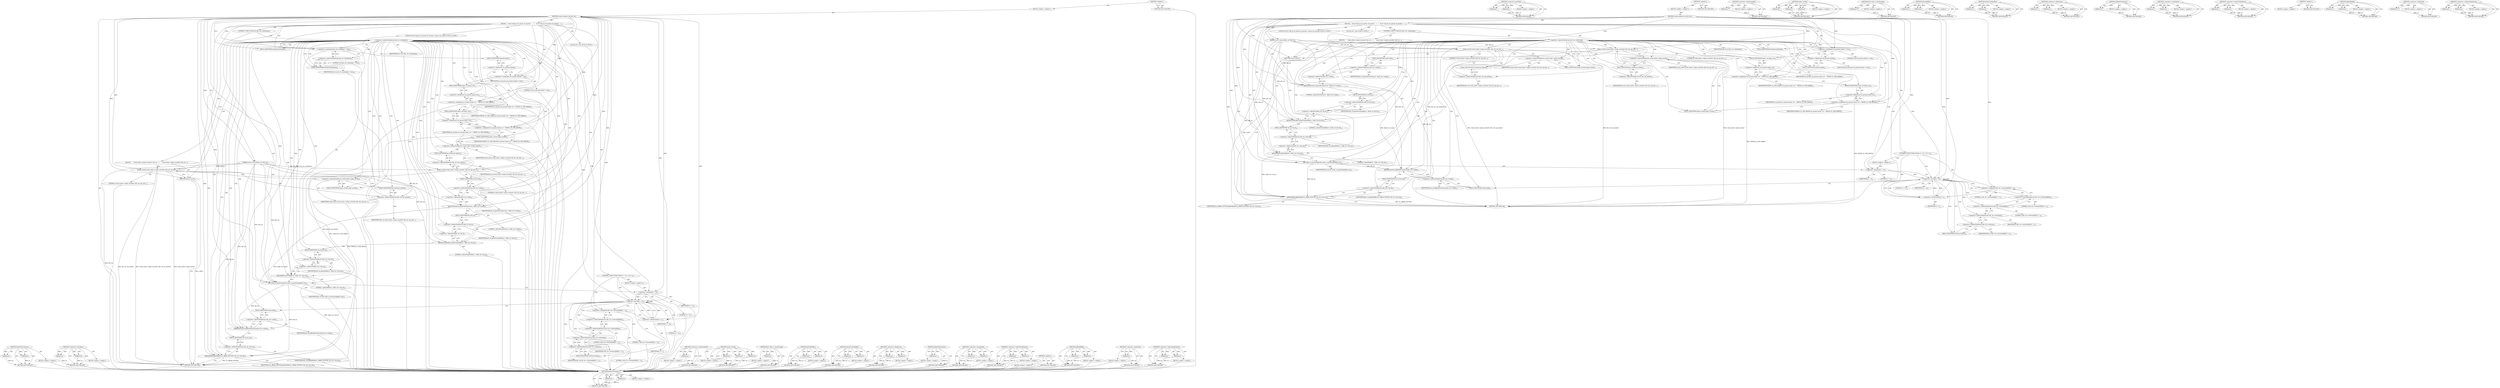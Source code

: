digraph "&lt;operator&gt;.indirectIndexAccess" {
vulnerable_144 [label=<(METHOD,glGenVertexArrays)>];
vulnerable_145 [label=<(PARAM,p1)>];
vulnerable_146 [label=<(PARAM,p2)>];
vulnerable_147 [label=<(BLOCK,&lt;empty&gt;,&lt;empty&gt;)>];
vulnerable_148 [label=<(METHOD_RETURN,ANY)>];
vulnerable_167 [label=<(METHOD,&lt;operator&gt;.lessThan)>];
vulnerable_168 [label=<(PARAM,p1)>];
vulnerable_169 [label=<(PARAM,p2)>];
vulnerable_170 [label=<(BLOCK,&lt;empty&gt;,&lt;empty&gt;)>];
vulnerable_171 [label=<(METHOD_RETURN,ANY)>];
vulnerable_6 [label=<(METHOD,&lt;global&gt;)<SUB>1</SUB>>];
vulnerable_7 [label=<(BLOCK,&lt;empty&gt;,&lt;empty&gt;)<SUB>1</SUB>>];
vulnerable_8 [label=<(METHOD,vrend_renderer_init_blit_ctx)<SUB>1</SUB>>];
vulnerable_9 [label=<(PARAM,struct vrend_blitter_ctx *blit_ctx)<SUB>1</SUB>>];
vulnerable_10 [label=<(BLOCK,{
   struct virgl_gl_ctx_param ctx_params;
   i...,{
   struct virgl_gl_ctx_param ctx_params;
   i...)<SUB>2</SUB>>];
vulnerable_11 [label="<(LOCAL,struct virgl_gl_ctx_param ctx_params: virgl_gl_ctx_param)<SUB>3</SUB>>"];
vulnerable_12 [label="<(LOCAL,int i: int)<SUB>4</SUB>>"];
vulnerable_13 [label=<(CONTROL_STRUCTURE,IF,if (blit_ctx-&gt;initialised))<SUB>5</SUB>>];
vulnerable_14 [label=<(&lt;operator&gt;.indirectFieldAccess,blit_ctx-&gt;initialised)<SUB>5</SUB>>];
vulnerable_15 [label=<(IDENTIFIER,blit_ctx,if (blit_ctx-&gt;initialised))<SUB>5</SUB>>];
vulnerable_16 [label=<(FIELD_IDENTIFIER,initialised,initialised)<SUB>5</SUB>>];
vulnerable_17 [label=<(BLOCK,{
      vrend_clicbs-&gt;make_current(0, blit_ctx-...,{
      vrend_clicbs-&gt;make_current(0, blit_ctx-...)<SUB>5</SUB>>];
vulnerable_18 [label=<(make_current,vrend_clicbs-&gt;make_current(0, blit_ctx-&gt;gl_cont...)<SUB>6</SUB>>];
vulnerable_19 [label=<(&lt;operator&gt;.indirectFieldAccess,vrend_clicbs-&gt;make_current)<SUB>6</SUB>>];
vulnerable_20 [label=<(IDENTIFIER,vrend_clicbs,vrend_clicbs-&gt;make_current(0, blit_ctx-&gt;gl_cont...)<SUB>6</SUB>>];
vulnerable_21 [label=<(FIELD_IDENTIFIER,make_current,make_current)<SUB>6</SUB>>];
vulnerable_22 [label=<(LITERAL,0,vrend_clicbs-&gt;make_current(0, blit_ctx-&gt;gl_cont...)<SUB>6</SUB>>];
vulnerable_23 [label=<(&lt;operator&gt;.indirectFieldAccess,blit_ctx-&gt;gl_context)<SUB>6</SUB>>];
vulnerable_24 [label=<(IDENTIFIER,blit_ctx,vrend_clicbs-&gt;make_current(0, blit_ctx-&gt;gl_cont...)<SUB>6</SUB>>];
vulnerable_25 [label=<(FIELD_IDENTIFIER,gl_context,gl_context)<SUB>6</SUB>>];
vulnerable_26 [label=<(RETURN,return;,return;)<SUB>7</SUB>>];
vulnerable_27 [label=<(&lt;operator&gt;.assignment,ctx_params.shared = true)<SUB>10</SUB>>];
vulnerable_28 [label=<(&lt;operator&gt;.fieldAccess,ctx_params.shared)<SUB>10</SUB>>];
vulnerable_29 [label=<(IDENTIFIER,ctx_params,ctx_params.shared = true)<SUB>10</SUB>>];
vulnerable_30 [label=<(FIELD_IDENTIFIER,shared,shared)<SUB>10</SUB>>];
vulnerable_31 [label=<(LITERAL,true,ctx_params.shared = true)<SUB>10</SUB>>];
vulnerable_32 [label=<(&lt;operator&gt;.assignment,ctx_params.major_ver = VREND_GL_VER_MAJOR)<SUB>11</SUB>>];
vulnerable_33 [label=<(&lt;operator&gt;.fieldAccess,ctx_params.major_ver)<SUB>11</SUB>>];
vulnerable_34 [label=<(IDENTIFIER,ctx_params,ctx_params.major_ver = VREND_GL_VER_MAJOR)<SUB>11</SUB>>];
vulnerable_35 [label=<(FIELD_IDENTIFIER,major_ver,major_ver)<SUB>11</SUB>>];
vulnerable_36 [label=<(IDENTIFIER,VREND_GL_VER_MAJOR,ctx_params.major_ver = VREND_GL_VER_MAJOR)<SUB>11</SUB>>];
vulnerable_37 [label=<(&lt;operator&gt;.assignment,ctx_params.minor_ver = VREND_GL_VER_MINOR)<SUB>12</SUB>>];
vulnerable_38 [label=<(&lt;operator&gt;.fieldAccess,ctx_params.minor_ver)<SUB>12</SUB>>];
vulnerable_39 [label=<(IDENTIFIER,ctx_params,ctx_params.minor_ver = VREND_GL_VER_MINOR)<SUB>12</SUB>>];
vulnerable_40 [label=<(FIELD_IDENTIFIER,minor_ver,minor_ver)<SUB>12</SUB>>];
vulnerable_41 [label=<(IDENTIFIER,VREND_GL_VER_MINOR,ctx_params.minor_ver = VREND_GL_VER_MINOR)<SUB>12</SUB>>];
vulnerable_42 [label=<(make_current,vrend_clicbs-&gt;make_current(0, blit_ctx-&gt;gl_cont...)<SUB>14</SUB>>];
vulnerable_43 [label=<(&lt;operator&gt;.indirectFieldAccess,vrend_clicbs-&gt;make_current)<SUB>14</SUB>>];
vulnerable_44 [label=<(IDENTIFIER,vrend_clicbs,vrend_clicbs-&gt;make_current(0, blit_ctx-&gt;gl_cont...)<SUB>14</SUB>>];
vulnerable_45 [label=<(FIELD_IDENTIFIER,make_current,make_current)<SUB>14</SUB>>];
vulnerable_46 [label=<(LITERAL,0,vrend_clicbs-&gt;make_current(0, blit_ctx-&gt;gl_cont...)<SUB>14</SUB>>];
vulnerable_47 [label=<(&lt;operator&gt;.indirectFieldAccess,blit_ctx-&gt;gl_context)<SUB>14</SUB>>];
vulnerable_48 [label=<(IDENTIFIER,blit_ctx,vrend_clicbs-&gt;make_current(0, blit_ctx-&gt;gl_cont...)<SUB>14</SUB>>];
vulnerable_49 [label=<(FIELD_IDENTIFIER,gl_context,gl_context)<SUB>14</SUB>>];
vulnerable_50 [label=<(glGenVertexArrays,glGenVertexArrays(1, &amp;blit_ctx-&gt;vaoid))<SUB>15</SUB>>];
vulnerable_51 [label=<(LITERAL,1,glGenVertexArrays(1, &amp;blit_ctx-&gt;vaoid))<SUB>15</SUB>>];
vulnerable_52 [label=<(&lt;operator&gt;.addressOf,&amp;blit_ctx-&gt;vaoid)<SUB>15</SUB>>];
vulnerable_53 [label=<(&lt;operator&gt;.indirectFieldAccess,blit_ctx-&gt;vaoid)<SUB>15</SUB>>];
vulnerable_54 [label=<(IDENTIFIER,blit_ctx,glGenVertexArrays(1, &amp;blit_ctx-&gt;vaoid))<SUB>15</SUB>>];
vulnerable_55 [label=<(FIELD_IDENTIFIER,vaoid,vaoid)<SUB>15</SUB>>];
vulnerable_56 [label=<(glGenFramebuffers,glGenFramebuffers(1, &amp;blit_ctx-&gt;fb_id))<SUB>16</SUB>>];
vulnerable_57 [label=<(LITERAL,1,glGenFramebuffers(1, &amp;blit_ctx-&gt;fb_id))<SUB>16</SUB>>];
vulnerable_58 [label=<(&lt;operator&gt;.addressOf,&amp;blit_ctx-&gt;fb_id)<SUB>16</SUB>>];
vulnerable_59 [label=<(&lt;operator&gt;.indirectFieldAccess,blit_ctx-&gt;fb_id)<SUB>16</SUB>>];
vulnerable_60 [label=<(IDENTIFIER,blit_ctx,glGenFramebuffers(1, &amp;blit_ctx-&gt;fb_id))<SUB>16</SUB>>];
vulnerable_61 [label=<(FIELD_IDENTIFIER,fb_id,fb_id)<SUB>16</SUB>>];
vulnerable_62 [label=<(glGenBuffers,glGenBuffers(1, &amp;blit_ctx-&gt;vbo_id))<SUB>18</SUB>>];
vulnerable_63 [label=<(LITERAL,1,glGenBuffers(1, &amp;blit_ctx-&gt;vbo_id))<SUB>18</SUB>>];
vulnerable_64 [label=<(&lt;operator&gt;.addressOf,&amp;blit_ctx-&gt;vbo_id)<SUB>18</SUB>>];
vulnerable_65 [label=<(&lt;operator&gt;.indirectFieldAccess,blit_ctx-&gt;vbo_id)<SUB>18</SUB>>];
vulnerable_66 [label=<(IDENTIFIER,blit_ctx,glGenBuffers(1, &amp;blit_ctx-&gt;vbo_id))<SUB>18</SUB>>];
vulnerable_67 [label=<(FIELD_IDENTIFIER,vbo_id,vbo_id)<SUB>18</SUB>>];
vulnerable_68 [label=<(blit_build_vs_passthrough,blit_build_vs_passthrough(blit_ctx))<SUB>19</SUB>>];
vulnerable_69 [label=<(IDENTIFIER,blit_ctx,blit_build_vs_passthrough(blit_ctx))<SUB>19</SUB>>];
vulnerable_70 [label=<(CONTROL_STRUCTURE,FOR,for (i = 0;i &lt; 4;i++))<SUB>21</SUB>>];
vulnerable_71 [label=<(BLOCK,&lt;empty&gt;,&lt;empty&gt;)<SUB>21</SUB>>];
vulnerable_72 [label=<(&lt;operator&gt;.assignment,i = 0)<SUB>21</SUB>>];
vulnerable_73 [label=<(IDENTIFIER,i,i = 0)<SUB>21</SUB>>];
vulnerable_74 [label=<(LITERAL,0,i = 0)<SUB>21</SUB>>];
vulnerable_75 [label=<(&lt;operator&gt;.lessThan,i &lt; 4)<SUB>21</SUB>>];
vulnerable_76 [label=<(IDENTIFIER,i,i &lt; 4)<SUB>21</SUB>>];
vulnerable_77 [label=<(LITERAL,4,i &lt; 4)<SUB>21</SUB>>];
vulnerable_78 [label=<(&lt;operator&gt;.postIncrement,i++)<SUB>21</SUB>>];
vulnerable_79 [label=<(IDENTIFIER,i,i++)<SUB>21</SUB>>];
vulnerable_80 [label=<(&lt;operator&gt;.assignment,blit_ctx-&gt;vertices[i][0][3] = 1)<SUB>22</SUB>>];
vulnerable_81 [label=<(&lt;operator&gt;.indirectIndexAccess,blit_ctx-&gt;vertices[i][0][3])<SUB>22</SUB>>];
vulnerable_82 [label=<(&lt;operator&gt;.indirectIndexAccess,blit_ctx-&gt;vertices[i][0])<SUB>22</SUB>>];
vulnerable_83 [label=<(&lt;operator&gt;.indirectIndexAccess,blit_ctx-&gt;vertices[i])<SUB>22</SUB>>];
vulnerable_84 [label=<(&lt;operator&gt;.indirectFieldAccess,blit_ctx-&gt;vertices)<SUB>22</SUB>>];
vulnerable_85 [label=<(IDENTIFIER,blit_ctx,blit_ctx-&gt;vertices[i][0][3] = 1)<SUB>22</SUB>>];
vulnerable_86 [label=<(FIELD_IDENTIFIER,vertices,vertices)<SUB>22</SUB>>];
vulnerable_87 [label=<(IDENTIFIER,i,blit_ctx-&gt;vertices[i][0][3] = 1)<SUB>22</SUB>>];
vulnerable_88 [label=<(LITERAL,0,blit_ctx-&gt;vertices[i][0][3] = 1)<SUB>22</SUB>>];
vulnerable_89 [label=<(LITERAL,3,blit_ctx-&gt;vertices[i][0][3] = 1)<SUB>22</SUB>>];
vulnerable_90 [label=<(LITERAL,1,blit_ctx-&gt;vertices[i][0][3] = 1)<SUB>22</SUB>>];
vulnerable_91 [label=<(glBindVertexArray,glBindVertexArray(blit_ctx-&gt;vaoid))<SUB>23</SUB>>];
vulnerable_92 [label=<(&lt;operator&gt;.indirectFieldAccess,blit_ctx-&gt;vaoid)<SUB>23</SUB>>];
vulnerable_93 [label=<(IDENTIFIER,blit_ctx,glBindVertexArray(blit_ctx-&gt;vaoid))<SUB>23</SUB>>];
vulnerable_94 [label=<(FIELD_IDENTIFIER,vaoid,vaoid)<SUB>23</SUB>>];
vulnerable_95 [label=<(glBindBuffer,glBindBuffer(GL_ARRAY_BUFFER, blit_ctx-&gt;vbo_id))<SUB>24</SUB>>];
vulnerable_96 [label=<(IDENTIFIER,GL_ARRAY_BUFFER,glBindBuffer(GL_ARRAY_BUFFER, blit_ctx-&gt;vbo_id))<SUB>24</SUB>>];
vulnerable_97 [label=<(&lt;operator&gt;.indirectFieldAccess,blit_ctx-&gt;vbo_id)<SUB>24</SUB>>];
vulnerable_98 [label=<(IDENTIFIER,blit_ctx,glBindBuffer(GL_ARRAY_BUFFER, blit_ctx-&gt;vbo_id))<SUB>24</SUB>>];
vulnerable_99 [label=<(FIELD_IDENTIFIER,vbo_id,vbo_id)<SUB>24</SUB>>];
vulnerable_100 [label=<(METHOD_RETURN,void)<SUB>1</SUB>>];
vulnerable_102 [label=<(METHOD_RETURN,ANY)<SUB>1</SUB>>];
vulnerable_172 [label=<(METHOD,&lt;operator&gt;.postIncrement)>];
vulnerable_173 [label=<(PARAM,p1)>];
vulnerable_174 [label=<(BLOCK,&lt;empty&gt;,&lt;empty&gt;)>];
vulnerable_175 [label=<(METHOD_RETURN,ANY)>];
vulnerable_128 [label=<(METHOD,make_current)>];
vulnerable_129 [label=<(PARAM,p1)>];
vulnerable_130 [label=<(PARAM,p2)>];
vulnerable_131 [label=<(PARAM,p3)>];
vulnerable_132 [label=<(BLOCK,&lt;empty&gt;,&lt;empty&gt;)>];
vulnerable_133 [label=<(METHOD_RETURN,ANY)>];
vulnerable_163 [label=<(METHOD,blit_build_vs_passthrough)>];
vulnerable_164 [label=<(PARAM,p1)>];
vulnerable_165 [label=<(BLOCK,&lt;empty&gt;,&lt;empty&gt;)>];
vulnerable_166 [label=<(METHOD_RETURN,ANY)>];
vulnerable_158 [label=<(METHOD,glGenBuffers)>];
vulnerable_159 [label=<(PARAM,p1)>];
vulnerable_160 [label=<(PARAM,p2)>];
vulnerable_161 [label=<(BLOCK,&lt;empty&gt;,&lt;empty&gt;)>];
vulnerable_162 [label=<(METHOD_RETURN,ANY)>];
vulnerable_153 [label=<(METHOD,glGenFramebuffers)>];
vulnerable_154 [label=<(PARAM,p1)>];
vulnerable_155 [label=<(PARAM,p2)>];
vulnerable_156 [label=<(BLOCK,&lt;empty&gt;,&lt;empty&gt;)>];
vulnerable_157 [label=<(METHOD_RETURN,ANY)>];
vulnerable_139 [label=<(METHOD,&lt;operator&gt;.fieldAccess)>];
vulnerable_140 [label=<(PARAM,p1)>];
vulnerable_141 [label=<(PARAM,p2)>];
vulnerable_142 [label=<(BLOCK,&lt;empty&gt;,&lt;empty&gt;)>];
vulnerable_143 [label=<(METHOD_RETURN,ANY)>];
vulnerable_181 [label=<(METHOD,glBindVertexArray)>];
vulnerable_182 [label=<(PARAM,p1)>];
vulnerable_183 [label=<(BLOCK,&lt;empty&gt;,&lt;empty&gt;)>];
vulnerable_184 [label=<(METHOD_RETURN,ANY)>];
vulnerable_134 [label=<(METHOD,&lt;operator&gt;.assignment)>];
vulnerable_135 [label=<(PARAM,p1)>];
vulnerable_136 [label=<(PARAM,p2)>];
vulnerable_137 [label=<(BLOCK,&lt;empty&gt;,&lt;empty&gt;)>];
vulnerable_138 [label=<(METHOD_RETURN,ANY)>];
vulnerable_123 [label=<(METHOD,&lt;operator&gt;.indirectFieldAccess)>];
vulnerable_124 [label=<(PARAM,p1)>];
vulnerable_125 [label=<(PARAM,p2)>];
vulnerable_126 [label=<(BLOCK,&lt;empty&gt;,&lt;empty&gt;)>];
vulnerable_127 [label=<(METHOD_RETURN,ANY)>];
vulnerable_117 [label=<(METHOD,&lt;global&gt;)<SUB>1</SUB>>];
vulnerable_118 [label=<(BLOCK,&lt;empty&gt;,&lt;empty&gt;)>];
vulnerable_119 [label=<(METHOD_RETURN,ANY)>];
vulnerable_185 [label=<(METHOD,glBindBuffer)>];
vulnerable_186 [label=<(PARAM,p1)>];
vulnerable_187 [label=<(PARAM,p2)>];
vulnerable_188 [label=<(BLOCK,&lt;empty&gt;,&lt;empty&gt;)>];
vulnerable_189 [label=<(METHOD_RETURN,ANY)>];
vulnerable_149 [label=<(METHOD,&lt;operator&gt;.addressOf)>];
vulnerable_150 [label=<(PARAM,p1)>];
vulnerable_151 [label=<(BLOCK,&lt;empty&gt;,&lt;empty&gt;)>];
vulnerable_152 [label=<(METHOD_RETURN,ANY)>];
vulnerable_176 [label=<(METHOD,&lt;operator&gt;.indirectIndexAccess)>];
vulnerable_177 [label=<(PARAM,p1)>];
vulnerable_178 [label=<(PARAM,p2)>];
vulnerable_179 [label=<(BLOCK,&lt;empty&gt;,&lt;empty&gt;)>];
vulnerable_180 [label=<(METHOD_RETURN,ANY)>];
fixed_149 [label=<(METHOD,glGenVertexArrays)>];
fixed_150 [label=<(PARAM,p1)>];
fixed_151 [label=<(PARAM,p2)>];
fixed_152 [label=<(BLOCK,&lt;empty&gt;,&lt;empty&gt;)>];
fixed_153 [label=<(METHOD_RETURN,ANY)>];
fixed_172 [label=<(METHOD,&lt;operator&gt;.lessThan)>];
fixed_173 [label=<(PARAM,p1)>];
fixed_174 [label=<(PARAM,p2)>];
fixed_175 [label=<(BLOCK,&lt;empty&gt;,&lt;empty&gt;)>];
fixed_176 [label=<(METHOD_RETURN,ANY)>];
fixed_6 [label=<(METHOD,&lt;global&gt;)<SUB>1</SUB>>];
fixed_7 [label=<(BLOCK,&lt;empty&gt;,&lt;empty&gt;)<SUB>1</SUB>>];
fixed_8 [label=<(METHOD,vrend_renderer_init_blit_ctx)<SUB>1</SUB>>];
fixed_9 [label=<(PARAM,struct vrend_blitter_ctx *blit_ctx)<SUB>1</SUB>>];
fixed_10 [label=<(BLOCK,{
   struct virgl_gl_ctx_param ctx_params;
   i...,{
   struct virgl_gl_ctx_param ctx_params;
   i...)<SUB>2</SUB>>];
fixed_11 [label="<(LOCAL,struct virgl_gl_ctx_param ctx_params: virgl_gl_ctx_param)<SUB>3</SUB>>"];
fixed_12 [label="<(LOCAL,int i: int)<SUB>4</SUB>>"];
fixed_13 [label=<(CONTROL_STRUCTURE,IF,if (blit_ctx-&gt;initialised))<SUB>5</SUB>>];
fixed_14 [label=<(&lt;operator&gt;.indirectFieldAccess,blit_ctx-&gt;initialised)<SUB>5</SUB>>];
fixed_15 [label=<(IDENTIFIER,blit_ctx,if (blit_ctx-&gt;initialised))<SUB>5</SUB>>];
fixed_16 [label=<(FIELD_IDENTIFIER,initialised,initialised)<SUB>5</SUB>>];
fixed_17 [label=<(BLOCK,{
      vrend_clicbs-&gt;make_current(0, blit_ctx-...,{
      vrend_clicbs-&gt;make_current(0, blit_ctx-...)<SUB>5</SUB>>];
fixed_18 [label=<(make_current,vrend_clicbs-&gt;make_current(0, blit_ctx-&gt;gl_cont...)<SUB>6</SUB>>];
fixed_19 [label=<(&lt;operator&gt;.indirectFieldAccess,vrend_clicbs-&gt;make_current)<SUB>6</SUB>>];
fixed_20 [label=<(IDENTIFIER,vrend_clicbs,vrend_clicbs-&gt;make_current(0, blit_ctx-&gt;gl_cont...)<SUB>6</SUB>>];
fixed_21 [label=<(FIELD_IDENTIFIER,make_current,make_current)<SUB>6</SUB>>];
fixed_22 [label=<(LITERAL,0,vrend_clicbs-&gt;make_current(0, blit_ctx-&gt;gl_cont...)<SUB>6</SUB>>];
fixed_23 [label=<(&lt;operator&gt;.indirectFieldAccess,blit_ctx-&gt;gl_context)<SUB>6</SUB>>];
fixed_24 [label=<(IDENTIFIER,blit_ctx,vrend_clicbs-&gt;make_current(0, blit_ctx-&gt;gl_cont...)<SUB>6</SUB>>];
fixed_25 [label=<(FIELD_IDENTIFIER,gl_context,gl_context)<SUB>6</SUB>>];
fixed_26 [label=<(RETURN,return;,return;)<SUB>7</SUB>>];
fixed_27 [label=<(&lt;operator&gt;.assignment,blit_ctx-&gt;initialised = true)<SUB>10</SUB>>];
fixed_28 [label=<(&lt;operator&gt;.indirectFieldAccess,blit_ctx-&gt;initialised)<SUB>10</SUB>>];
fixed_29 [label=<(IDENTIFIER,blit_ctx,blit_ctx-&gt;initialised = true)<SUB>10</SUB>>];
fixed_30 [label=<(FIELD_IDENTIFIER,initialised,initialised)<SUB>10</SUB>>];
fixed_31 [label=<(LITERAL,true,blit_ctx-&gt;initialised = true)<SUB>10</SUB>>];
fixed_32 [label=<(&lt;operator&gt;.assignment,ctx_params.shared = true)<SUB>11</SUB>>];
fixed_33 [label=<(&lt;operator&gt;.fieldAccess,ctx_params.shared)<SUB>11</SUB>>];
fixed_34 [label=<(IDENTIFIER,ctx_params,ctx_params.shared = true)<SUB>11</SUB>>];
fixed_35 [label=<(FIELD_IDENTIFIER,shared,shared)<SUB>11</SUB>>];
fixed_36 [label=<(LITERAL,true,ctx_params.shared = true)<SUB>11</SUB>>];
fixed_37 [label=<(&lt;operator&gt;.assignment,ctx_params.major_ver = VREND_GL_VER_MAJOR)<SUB>12</SUB>>];
fixed_38 [label=<(&lt;operator&gt;.fieldAccess,ctx_params.major_ver)<SUB>12</SUB>>];
fixed_39 [label=<(IDENTIFIER,ctx_params,ctx_params.major_ver = VREND_GL_VER_MAJOR)<SUB>12</SUB>>];
fixed_40 [label=<(FIELD_IDENTIFIER,major_ver,major_ver)<SUB>12</SUB>>];
fixed_41 [label=<(IDENTIFIER,VREND_GL_VER_MAJOR,ctx_params.major_ver = VREND_GL_VER_MAJOR)<SUB>12</SUB>>];
fixed_42 [label=<(&lt;operator&gt;.assignment,ctx_params.minor_ver = VREND_GL_VER_MINOR)<SUB>13</SUB>>];
fixed_43 [label=<(&lt;operator&gt;.fieldAccess,ctx_params.minor_ver)<SUB>13</SUB>>];
fixed_44 [label=<(IDENTIFIER,ctx_params,ctx_params.minor_ver = VREND_GL_VER_MINOR)<SUB>13</SUB>>];
fixed_45 [label=<(FIELD_IDENTIFIER,minor_ver,minor_ver)<SUB>13</SUB>>];
fixed_46 [label=<(IDENTIFIER,VREND_GL_VER_MINOR,ctx_params.minor_ver = VREND_GL_VER_MINOR)<SUB>13</SUB>>];
fixed_47 [label=<(make_current,vrend_clicbs-&gt;make_current(0, blit_ctx-&gt;gl_cont...)<SUB>15</SUB>>];
fixed_48 [label=<(&lt;operator&gt;.indirectFieldAccess,vrend_clicbs-&gt;make_current)<SUB>15</SUB>>];
fixed_49 [label=<(IDENTIFIER,vrend_clicbs,vrend_clicbs-&gt;make_current(0, blit_ctx-&gt;gl_cont...)<SUB>15</SUB>>];
fixed_50 [label=<(FIELD_IDENTIFIER,make_current,make_current)<SUB>15</SUB>>];
fixed_51 [label=<(LITERAL,0,vrend_clicbs-&gt;make_current(0, blit_ctx-&gt;gl_cont...)<SUB>15</SUB>>];
fixed_52 [label=<(&lt;operator&gt;.indirectFieldAccess,blit_ctx-&gt;gl_context)<SUB>15</SUB>>];
fixed_53 [label=<(IDENTIFIER,blit_ctx,vrend_clicbs-&gt;make_current(0, blit_ctx-&gt;gl_cont...)<SUB>15</SUB>>];
fixed_54 [label=<(FIELD_IDENTIFIER,gl_context,gl_context)<SUB>15</SUB>>];
fixed_55 [label=<(glGenVertexArrays,glGenVertexArrays(1, &amp;blit_ctx-&gt;vaoid))<SUB>16</SUB>>];
fixed_56 [label=<(LITERAL,1,glGenVertexArrays(1, &amp;blit_ctx-&gt;vaoid))<SUB>16</SUB>>];
fixed_57 [label=<(&lt;operator&gt;.addressOf,&amp;blit_ctx-&gt;vaoid)<SUB>16</SUB>>];
fixed_58 [label=<(&lt;operator&gt;.indirectFieldAccess,blit_ctx-&gt;vaoid)<SUB>16</SUB>>];
fixed_59 [label=<(IDENTIFIER,blit_ctx,glGenVertexArrays(1, &amp;blit_ctx-&gt;vaoid))<SUB>16</SUB>>];
fixed_60 [label=<(FIELD_IDENTIFIER,vaoid,vaoid)<SUB>16</SUB>>];
fixed_61 [label=<(glGenFramebuffers,glGenFramebuffers(1, &amp;blit_ctx-&gt;fb_id))<SUB>17</SUB>>];
fixed_62 [label=<(LITERAL,1,glGenFramebuffers(1, &amp;blit_ctx-&gt;fb_id))<SUB>17</SUB>>];
fixed_63 [label=<(&lt;operator&gt;.addressOf,&amp;blit_ctx-&gt;fb_id)<SUB>17</SUB>>];
fixed_64 [label=<(&lt;operator&gt;.indirectFieldAccess,blit_ctx-&gt;fb_id)<SUB>17</SUB>>];
fixed_65 [label=<(IDENTIFIER,blit_ctx,glGenFramebuffers(1, &amp;blit_ctx-&gt;fb_id))<SUB>17</SUB>>];
fixed_66 [label=<(FIELD_IDENTIFIER,fb_id,fb_id)<SUB>17</SUB>>];
fixed_67 [label=<(glGenBuffers,glGenBuffers(1, &amp;blit_ctx-&gt;vbo_id))<SUB>19</SUB>>];
fixed_68 [label=<(LITERAL,1,glGenBuffers(1, &amp;blit_ctx-&gt;vbo_id))<SUB>19</SUB>>];
fixed_69 [label=<(&lt;operator&gt;.addressOf,&amp;blit_ctx-&gt;vbo_id)<SUB>19</SUB>>];
fixed_70 [label=<(&lt;operator&gt;.indirectFieldAccess,blit_ctx-&gt;vbo_id)<SUB>19</SUB>>];
fixed_71 [label=<(IDENTIFIER,blit_ctx,glGenBuffers(1, &amp;blit_ctx-&gt;vbo_id))<SUB>19</SUB>>];
fixed_72 [label=<(FIELD_IDENTIFIER,vbo_id,vbo_id)<SUB>19</SUB>>];
fixed_73 [label=<(blit_build_vs_passthrough,blit_build_vs_passthrough(blit_ctx))<SUB>20</SUB>>];
fixed_74 [label=<(IDENTIFIER,blit_ctx,blit_build_vs_passthrough(blit_ctx))<SUB>20</SUB>>];
fixed_75 [label=<(CONTROL_STRUCTURE,FOR,for (i = 0;i &lt; 4;i++))<SUB>22</SUB>>];
fixed_76 [label=<(BLOCK,&lt;empty&gt;,&lt;empty&gt;)<SUB>22</SUB>>];
fixed_77 [label=<(&lt;operator&gt;.assignment,i = 0)<SUB>22</SUB>>];
fixed_78 [label=<(IDENTIFIER,i,i = 0)<SUB>22</SUB>>];
fixed_79 [label=<(LITERAL,0,i = 0)<SUB>22</SUB>>];
fixed_80 [label=<(&lt;operator&gt;.lessThan,i &lt; 4)<SUB>22</SUB>>];
fixed_81 [label=<(IDENTIFIER,i,i &lt; 4)<SUB>22</SUB>>];
fixed_82 [label=<(LITERAL,4,i &lt; 4)<SUB>22</SUB>>];
fixed_83 [label=<(&lt;operator&gt;.postIncrement,i++)<SUB>22</SUB>>];
fixed_84 [label=<(IDENTIFIER,i,i++)<SUB>22</SUB>>];
fixed_85 [label=<(&lt;operator&gt;.assignment,blit_ctx-&gt;vertices[i][0][3] = 1)<SUB>23</SUB>>];
fixed_86 [label=<(&lt;operator&gt;.indirectIndexAccess,blit_ctx-&gt;vertices[i][0][3])<SUB>23</SUB>>];
fixed_87 [label=<(&lt;operator&gt;.indirectIndexAccess,blit_ctx-&gt;vertices[i][0])<SUB>23</SUB>>];
fixed_88 [label=<(&lt;operator&gt;.indirectIndexAccess,blit_ctx-&gt;vertices[i])<SUB>23</SUB>>];
fixed_89 [label=<(&lt;operator&gt;.indirectFieldAccess,blit_ctx-&gt;vertices)<SUB>23</SUB>>];
fixed_90 [label=<(IDENTIFIER,blit_ctx,blit_ctx-&gt;vertices[i][0][3] = 1)<SUB>23</SUB>>];
fixed_91 [label=<(FIELD_IDENTIFIER,vertices,vertices)<SUB>23</SUB>>];
fixed_92 [label=<(IDENTIFIER,i,blit_ctx-&gt;vertices[i][0][3] = 1)<SUB>23</SUB>>];
fixed_93 [label=<(LITERAL,0,blit_ctx-&gt;vertices[i][0][3] = 1)<SUB>23</SUB>>];
fixed_94 [label=<(LITERAL,3,blit_ctx-&gt;vertices[i][0][3] = 1)<SUB>23</SUB>>];
fixed_95 [label=<(LITERAL,1,blit_ctx-&gt;vertices[i][0][3] = 1)<SUB>23</SUB>>];
fixed_96 [label=<(glBindVertexArray,glBindVertexArray(blit_ctx-&gt;vaoid))<SUB>24</SUB>>];
fixed_97 [label=<(&lt;operator&gt;.indirectFieldAccess,blit_ctx-&gt;vaoid)<SUB>24</SUB>>];
fixed_98 [label=<(IDENTIFIER,blit_ctx,glBindVertexArray(blit_ctx-&gt;vaoid))<SUB>24</SUB>>];
fixed_99 [label=<(FIELD_IDENTIFIER,vaoid,vaoid)<SUB>24</SUB>>];
fixed_100 [label=<(glBindBuffer,glBindBuffer(GL_ARRAY_BUFFER, blit_ctx-&gt;vbo_id))<SUB>25</SUB>>];
fixed_101 [label=<(IDENTIFIER,GL_ARRAY_BUFFER,glBindBuffer(GL_ARRAY_BUFFER, blit_ctx-&gt;vbo_id))<SUB>25</SUB>>];
fixed_102 [label=<(&lt;operator&gt;.indirectFieldAccess,blit_ctx-&gt;vbo_id)<SUB>25</SUB>>];
fixed_103 [label=<(IDENTIFIER,blit_ctx,glBindBuffer(GL_ARRAY_BUFFER, blit_ctx-&gt;vbo_id))<SUB>25</SUB>>];
fixed_104 [label=<(FIELD_IDENTIFIER,vbo_id,vbo_id)<SUB>25</SUB>>];
fixed_105 [label=<(METHOD_RETURN,void)<SUB>1</SUB>>];
fixed_107 [label=<(METHOD_RETURN,ANY)<SUB>1</SUB>>];
fixed_177 [label=<(METHOD,&lt;operator&gt;.postIncrement)>];
fixed_178 [label=<(PARAM,p1)>];
fixed_179 [label=<(BLOCK,&lt;empty&gt;,&lt;empty&gt;)>];
fixed_180 [label=<(METHOD_RETURN,ANY)>];
fixed_133 [label=<(METHOD,make_current)>];
fixed_134 [label=<(PARAM,p1)>];
fixed_135 [label=<(PARAM,p2)>];
fixed_136 [label=<(PARAM,p3)>];
fixed_137 [label=<(BLOCK,&lt;empty&gt;,&lt;empty&gt;)>];
fixed_138 [label=<(METHOD_RETURN,ANY)>];
fixed_168 [label=<(METHOD,blit_build_vs_passthrough)>];
fixed_169 [label=<(PARAM,p1)>];
fixed_170 [label=<(BLOCK,&lt;empty&gt;,&lt;empty&gt;)>];
fixed_171 [label=<(METHOD_RETURN,ANY)>];
fixed_163 [label=<(METHOD,glGenBuffers)>];
fixed_164 [label=<(PARAM,p1)>];
fixed_165 [label=<(PARAM,p2)>];
fixed_166 [label=<(BLOCK,&lt;empty&gt;,&lt;empty&gt;)>];
fixed_167 [label=<(METHOD_RETURN,ANY)>];
fixed_158 [label=<(METHOD,glGenFramebuffers)>];
fixed_159 [label=<(PARAM,p1)>];
fixed_160 [label=<(PARAM,p2)>];
fixed_161 [label=<(BLOCK,&lt;empty&gt;,&lt;empty&gt;)>];
fixed_162 [label=<(METHOD_RETURN,ANY)>];
fixed_144 [label=<(METHOD,&lt;operator&gt;.fieldAccess)>];
fixed_145 [label=<(PARAM,p1)>];
fixed_146 [label=<(PARAM,p2)>];
fixed_147 [label=<(BLOCK,&lt;empty&gt;,&lt;empty&gt;)>];
fixed_148 [label=<(METHOD_RETURN,ANY)>];
fixed_186 [label=<(METHOD,glBindVertexArray)>];
fixed_187 [label=<(PARAM,p1)>];
fixed_188 [label=<(BLOCK,&lt;empty&gt;,&lt;empty&gt;)>];
fixed_189 [label=<(METHOD_RETURN,ANY)>];
fixed_139 [label=<(METHOD,&lt;operator&gt;.assignment)>];
fixed_140 [label=<(PARAM,p1)>];
fixed_141 [label=<(PARAM,p2)>];
fixed_142 [label=<(BLOCK,&lt;empty&gt;,&lt;empty&gt;)>];
fixed_143 [label=<(METHOD_RETURN,ANY)>];
fixed_128 [label=<(METHOD,&lt;operator&gt;.indirectFieldAccess)>];
fixed_129 [label=<(PARAM,p1)>];
fixed_130 [label=<(PARAM,p2)>];
fixed_131 [label=<(BLOCK,&lt;empty&gt;,&lt;empty&gt;)>];
fixed_132 [label=<(METHOD_RETURN,ANY)>];
fixed_122 [label=<(METHOD,&lt;global&gt;)<SUB>1</SUB>>];
fixed_123 [label=<(BLOCK,&lt;empty&gt;,&lt;empty&gt;)>];
fixed_124 [label=<(METHOD_RETURN,ANY)>];
fixed_190 [label=<(METHOD,glBindBuffer)>];
fixed_191 [label=<(PARAM,p1)>];
fixed_192 [label=<(PARAM,p2)>];
fixed_193 [label=<(BLOCK,&lt;empty&gt;,&lt;empty&gt;)>];
fixed_194 [label=<(METHOD_RETURN,ANY)>];
fixed_154 [label=<(METHOD,&lt;operator&gt;.addressOf)>];
fixed_155 [label=<(PARAM,p1)>];
fixed_156 [label=<(BLOCK,&lt;empty&gt;,&lt;empty&gt;)>];
fixed_157 [label=<(METHOD_RETURN,ANY)>];
fixed_181 [label=<(METHOD,&lt;operator&gt;.indirectIndexAccess)>];
fixed_182 [label=<(PARAM,p1)>];
fixed_183 [label=<(PARAM,p2)>];
fixed_184 [label=<(BLOCK,&lt;empty&gt;,&lt;empty&gt;)>];
fixed_185 [label=<(METHOD_RETURN,ANY)>];
vulnerable_144 -> vulnerable_145  [key=0, label="AST: "];
vulnerable_144 -> vulnerable_145  [key=1, label="DDG: "];
vulnerable_144 -> vulnerable_147  [key=0, label="AST: "];
vulnerable_144 -> vulnerable_146  [key=0, label="AST: "];
vulnerable_144 -> vulnerable_146  [key=1, label="DDG: "];
vulnerable_144 -> vulnerable_148  [key=0, label="AST: "];
vulnerable_144 -> vulnerable_148  [key=1, label="CFG: "];
vulnerable_145 -> vulnerable_148  [key=0, label="DDG: p1"];
vulnerable_146 -> vulnerable_148  [key=0, label="DDG: p2"];
vulnerable_167 -> vulnerable_168  [key=0, label="AST: "];
vulnerable_167 -> vulnerable_168  [key=1, label="DDG: "];
vulnerable_167 -> vulnerable_170  [key=0, label="AST: "];
vulnerable_167 -> vulnerable_169  [key=0, label="AST: "];
vulnerable_167 -> vulnerable_169  [key=1, label="DDG: "];
vulnerable_167 -> vulnerable_171  [key=0, label="AST: "];
vulnerable_167 -> vulnerable_171  [key=1, label="CFG: "];
vulnerable_168 -> vulnerable_171  [key=0, label="DDG: p1"];
vulnerable_169 -> vulnerable_171  [key=0, label="DDG: p2"];
vulnerable_6 -> vulnerable_7  [key=0, label="AST: "];
vulnerable_6 -> vulnerable_102  [key=0, label="AST: "];
vulnerable_6 -> vulnerable_102  [key=1, label="CFG: "];
vulnerable_7 -> vulnerable_8  [key=0, label="AST: "];
vulnerable_8 -> vulnerable_9  [key=0, label="AST: "];
vulnerable_8 -> vulnerable_9  [key=1, label="DDG: "];
vulnerable_8 -> vulnerable_10  [key=0, label="AST: "];
vulnerable_8 -> vulnerable_100  [key=0, label="AST: "];
vulnerable_8 -> vulnerable_16  [key=0, label="CFG: "];
vulnerable_8 -> vulnerable_27  [key=0, label="DDG: "];
vulnerable_8 -> vulnerable_32  [key=0, label="DDG: "];
vulnerable_8 -> vulnerable_37  [key=0, label="DDG: "];
vulnerable_8 -> vulnerable_42  [key=0, label="DDG: "];
vulnerable_8 -> vulnerable_50  [key=0, label="DDG: "];
vulnerable_8 -> vulnerable_56  [key=0, label="DDG: "];
vulnerable_8 -> vulnerable_62  [key=0, label="DDG: "];
vulnerable_8 -> vulnerable_68  [key=0, label="DDG: "];
vulnerable_8 -> vulnerable_80  [key=0, label="DDG: "];
vulnerable_8 -> vulnerable_95  [key=0, label="DDG: "];
vulnerable_8 -> vulnerable_26  [key=0, label="DDG: "];
vulnerable_8 -> vulnerable_72  [key=0, label="DDG: "];
vulnerable_8 -> vulnerable_75  [key=0, label="DDG: "];
vulnerable_8 -> vulnerable_78  [key=0, label="DDG: "];
vulnerable_8 -> vulnerable_18  [key=0, label="DDG: "];
vulnerable_9 -> vulnerable_100  [key=0, label="DDG: blit_ctx"];
vulnerable_9 -> vulnerable_42  [key=0, label="DDG: blit_ctx"];
vulnerable_9 -> vulnerable_50  [key=0, label="DDG: blit_ctx"];
vulnerable_9 -> vulnerable_56  [key=0, label="DDG: blit_ctx"];
vulnerable_9 -> vulnerable_62  [key=0, label="DDG: blit_ctx"];
vulnerable_9 -> vulnerable_68  [key=0, label="DDG: blit_ctx"];
vulnerable_9 -> vulnerable_91  [key=0, label="DDG: blit_ctx"];
vulnerable_9 -> vulnerable_95  [key=0, label="DDG: blit_ctx"];
vulnerable_9 -> vulnerable_18  [key=0, label="DDG: blit_ctx"];
vulnerable_10 -> vulnerable_11  [key=0, label="AST: "];
vulnerable_10 -> vulnerable_12  [key=0, label="AST: "];
vulnerable_10 -> vulnerable_13  [key=0, label="AST: "];
vulnerable_10 -> vulnerable_27  [key=0, label="AST: "];
vulnerable_10 -> vulnerable_32  [key=0, label="AST: "];
vulnerable_10 -> vulnerable_37  [key=0, label="AST: "];
vulnerable_10 -> vulnerable_42  [key=0, label="AST: "];
vulnerable_10 -> vulnerable_50  [key=0, label="AST: "];
vulnerable_10 -> vulnerable_56  [key=0, label="AST: "];
vulnerable_10 -> vulnerable_62  [key=0, label="AST: "];
vulnerable_10 -> vulnerable_68  [key=0, label="AST: "];
vulnerable_10 -> vulnerable_70  [key=0, label="AST: "];
vulnerable_10 -> vulnerable_91  [key=0, label="AST: "];
vulnerable_10 -> vulnerable_95  [key=0, label="AST: "];
vulnerable_13 -> vulnerable_14  [key=0, label="AST: "];
vulnerable_13 -> vulnerable_17  [key=0, label="AST: "];
vulnerable_14 -> vulnerable_15  [key=0, label="AST: "];
vulnerable_14 -> vulnerable_16  [key=0, label="AST: "];
vulnerable_14 -> vulnerable_21  [key=0, label="CFG: "];
vulnerable_14 -> vulnerable_21  [key=1, label="CDG: "];
vulnerable_14 -> vulnerable_30  [key=0, label="CFG: "];
vulnerable_14 -> vulnerable_30  [key=1, label="CDG: "];
vulnerable_14 -> vulnerable_47  [key=0, label="CDG: "];
vulnerable_14 -> vulnerable_94  [key=0, label="CDG: "];
vulnerable_14 -> vulnerable_32  [key=0, label="CDG: "];
vulnerable_14 -> vulnerable_68  [key=0, label="CDG: "];
vulnerable_14 -> vulnerable_49  [key=0, label="CDG: "];
vulnerable_14 -> vulnerable_26  [key=0, label="CDG: "];
vulnerable_14 -> vulnerable_64  [key=0, label="CDG: "];
vulnerable_14 -> vulnerable_42  [key=0, label="CDG: "];
vulnerable_14 -> vulnerable_19  [key=0, label="CDG: "];
vulnerable_14 -> vulnerable_28  [key=0, label="CDG: "];
vulnerable_14 -> vulnerable_75  [key=0, label="CDG: "];
vulnerable_14 -> vulnerable_52  [key=0, label="CDG: "];
vulnerable_14 -> vulnerable_37  [key=0, label="CDG: "];
vulnerable_14 -> vulnerable_99  [key=0, label="CDG: "];
vulnerable_14 -> vulnerable_38  [key=0, label="CDG: "];
vulnerable_14 -> vulnerable_25  [key=0, label="CDG: "];
vulnerable_14 -> vulnerable_72  [key=0, label="CDG: "];
vulnerable_14 -> vulnerable_56  [key=0, label="CDG: "];
vulnerable_14 -> vulnerable_67  [key=0, label="CDG: "];
vulnerable_14 -> vulnerable_95  [key=0, label="CDG: "];
vulnerable_14 -> vulnerable_92  [key=0, label="CDG: "];
vulnerable_14 -> vulnerable_45  [key=0, label="CDG: "];
vulnerable_14 -> vulnerable_27  [key=0, label="CDG: "];
vulnerable_14 -> vulnerable_40  [key=0, label="CDG: "];
vulnerable_14 -> vulnerable_18  [key=0, label="CDG: "];
vulnerable_14 -> vulnerable_65  [key=0, label="CDG: "];
vulnerable_14 -> vulnerable_50  [key=0, label="CDG: "];
vulnerable_14 -> vulnerable_59  [key=0, label="CDG: "];
vulnerable_14 -> vulnerable_97  [key=0, label="CDG: "];
vulnerable_14 -> vulnerable_91  [key=0, label="CDG: "];
vulnerable_14 -> vulnerable_35  [key=0, label="CDG: "];
vulnerable_14 -> vulnerable_43  [key=0, label="CDG: "];
vulnerable_14 -> vulnerable_58  [key=0, label="CDG: "];
vulnerable_14 -> vulnerable_33  [key=0, label="CDG: "];
vulnerable_14 -> vulnerable_61  [key=0, label="CDG: "];
vulnerable_14 -> vulnerable_23  [key=0, label="CDG: "];
vulnerable_14 -> vulnerable_53  [key=0, label="CDG: "];
vulnerable_14 -> vulnerable_55  [key=0, label="CDG: "];
vulnerable_14 -> vulnerable_62  [key=0, label="CDG: "];
vulnerable_16 -> vulnerable_14  [key=0, label="CFG: "];
vulnerable_17 -> vulnerable_18  [key=0, label="AST: "];
vulnerable_17 -> vulnerable_26  [key=0, label="AST: "];
vulnerable_18 -> vulnerable_19  [key=0, label="AST: "];
vulnerable_18 -> vulnerable_22  [key=0, label="AST: "];
vulnerable_18 -> vulnerable_23  [key=0, label="AST: "];
vulnerable_18 -> vulnerable_26  [key=0, label="CFG: "];
vulnerable_18 -> vulnerable_100  [key=0, label="DDG: vrend_clicbs-&gt;make_current"];
vulnerable_18 -> vulnerable_100  [key=1, label="DDG: blit_ctx-&gt;gl_context"];
vulnerable_18 -> vulnerable_100  [key=2, label="DDG: vrend_clicbs-&gt;make_current(0, blit_ctx-&gt;gl_context)"];
vulnerable_19 -> vulnerable_20  [key=0, label="AST: "];
vulnerable_19 -> vulnerable_21  [key=0, label="AST: "];
vulnerable_19 -> vulnerable_25  [key=0, label="CFG: "];
vulnerable_21 -> vulnerable_19  [key=0, label="CFG: "];
vulnerable_23 -> vulnerable_24  [key=0, label="AST: "];
vulnerable_23 -> vulnerable_25  [key=0, label="AST: "];
vulnerable_23 -> vulnerable_18  [key=0, label="CFG: "];
vulnerable_25 -> vulnerable_23  [key=0, label="CFG: "];
vulnerable_26 -> vulnerable_100  [key=0, label="CFG: "];
vulnerable_26 -> vulnerable_100  [key=1, label="DDG: &lt;RET&gt;"];
vulnerable_27 -> vulnerable_28  [key=0, label="AST: "];
vulnerable_27 -> vulnerable_31  [key=0, label="AST: "];
vulnerable_27 -> vulnerable_35  [key=0, label="CFG: "];
vulnerable_28 -> vulnerable_29  [key=0, label="AST: "];
vulnerable_28 -> vulnerable_30  [key=0, label="AST: "];
vulnerable_28 -> vulnerable_27  [key=0, label="CFG: "];
vulnerable_30 -> vulnerable_28  [key=0, label="CFG: "];
vulnerable_32 -> vulnerable_33  [key=0, label="AST: "];
vulnerable_32 -> vulnerable_36  [key=0, label="AST: "];
vulnerable_32 -> vulnerable_40  [key=0, label="CFG: "];
vulnerable_32 -> vulnerable_100  [key=0, label="DDG: VREND_GL_VER_MAJOR"];
vulnerable_33 -> vulnerable_34  [key=0, label="AST: "];
vulnerable_33 -> vulnerable_35  [key=0, label="AST: "];
vulnerable_33 -> vulnerable_32  [key=0, label="CFG: "];
vulnerable_35 -> vulnerable_33  [key=0, label="CFG: "];
vulnerable_37 -> vulnerable_38  [key=0, label="AST: "];
vulnerable_37 -> vulnerable_41  [key=0, label="AST: "];
vulnerable_37 -> vulnerable_45  [key=0, label="CFG: "];
vulnerable_37 -> vulnerable_100  [key=0, label="DDG: VREND_GL_VER_MINOR"];
vulnerable_38 -> vulnerable_39  [key=0, label="AST: "];
vulnerable_38 -> vulnerable_40  [key=0, label="AST: "];
vulnerable_38 -> vulnerable_37  [key=0, label="CFG: "];
vulnerable_40 -> vulnerable_38  [key=0, label="CFG: "];
vulnerable_42 -> vulnerable_43  [key=0, label="AST: "];
vulnerable_42 -> vulnerable_46  [key=0, label="AST: "];
vulnerable_42 -> vulnerable_47  [key=0, label="AST: "];
vulnerable_42 -> vulnerable_55  [key=0, label="CFG: "];
vulnerable_42 -> vulnerable_68  [key=0, label="DDG: blit_ctx-&gt;gl_context"];
vulnerable_43 -> vulnerable_44  [key=0, label="AST: "];
vulnerable_43 -> vulnerable_45  [key=0, label="AST: "];
vulnerable_43 -> vulnerable_49  [key=0, label="CFG: "];
vulnerable_45 -> vulnerable_43  [key=0, label="CFG: "];
vulnerable_47 -> vulnerable_48  [key=0, label="AST: "];
vulnerable_47 -> vulnerable_49  [key=0, label="AST: "];
vulnerable_47 -> vulnerable_42  [key=0, label="CFG: "];
vulnerable_49 -> vulnerable_47  [key=0, label="CFG: "];
vulnerable_50 -> vulnerable_51  [key=0, label="AST: "];
vulnerable_50 -> vulnerable_52  [key=0, label="AST: "];
vulnerable_50 -> vulnerable_61  [key=0, label="CFG: "];
vulnerable_50 -> vulnerable_91  [key=0, label="DDG: &amp;blit_ctx-&gt;vaoid"];
vulnerable_52 -> vulnerable_53  [key=0, label="AST: "];
vulnerable_52 -> vulnerable_50  [key=0, label="CFG: "];
vulnerable_53 -> vulnerable_54  [key=0, label="AST: "];
vulnerable_53 -> vulnerable_55  [key=0, label="AST: "];
vulnerable_53 -> vulnerable_52  [key=0, label="CFG: "];
vulnerable_55 -> vulnerable_53  [key=0, label="CFG: "];
vulnerable_56 -> vulnerable_57  [key=0, label="AST: "];
vulnerable_56 -> vulnerable_58  [key=0, label="AST: "];
vulnerable_56 -> vulnerable_67  [key=0, label="CFG: "];
vulnerable_58 -> vulnerable_59  [key=0, label="AST: "];
vulnerable_58 -> vulnerable_56  [key=0, label="CFG: "];
vulnerable_59 -> vulnerable_60  [key=0, label="AST: "];
vulnerable_59 -> vulnerable_61  [key=0, label="AST: "];
vulnerable_59 -> vulnerable_58  [key=0, label="CFG: "];
vulnerable_61 -> vulnerable_59  [key=0, label="CFG: "];
vulnerable_62 -> vulnerable_63  [key=0, label="AST: "];
vulnerable_62 -> vulnerable_64  [key=0, label="AST: "];
vulnerable_62 -> vulnerable_68  [key=0, label="CFG: "];
vulnerable_62 -> vulnerable_95  [key=0, label="DDG: &amp;blit_ctx-&gt;vbo_id"];
vulnerable_64 -> vulnerable_65  [key=0, label="AST: "];
vulnerable_64 -> vulnerable_62  [key=0, label="CFG: "];
vulnerable_65 -> vulnerable_66  [key=0, label="AST: "];
vulnerable_65 -> vulnerable_67  [key=0, label="AST: "];
vulnerable_65 -> vulnerable_64  [key=0, label="CFG: "];
vulnerable_67 -> vulnerable_65  [key=0, label="CFG: "];
vulnerable_68 -> vulnerable_69  [key=0, label="AST: "];
vulnerable_68 -> vulnerable_72  [key=0, label="CFG: "];
vulnerable_68 -> vulnerable_91  [key=0, label="DDG: blit_ctx"];
vulnerable_68 -> vulnerable_95  [key=0, label="DDG: blit_ctx"];
vulnerable_70 -> vulnerable_71  [key=0, label="AST: "];
vulnerable_70 -> vulnerable_75  [key=0, label="AST: "];
vulnerable_70 -> vulnerable_78  [key=0, label="AST: "];
vulnerable_70 -> vulnerable_80  [key=0, label="AST: "];
vulnerable_71 -> vulnerable_72  [key=0, label="AST: "];
vulnerable_72 -> vulnerable_73  [key=0, label="AST: "];
vulnerable_72 -> vulnerable_74  [key=0, label="AST: "];
vulnerable_72 -> vulnerable_75  [key=0, label="CFG: "];
vulnerable_72 -> vulnerable_75  [key=1, label="DDG: i"];
vulnerable_75 -> vulnerable_76  [key=0, label="AST: "];
vulnerable_75 -> vulnerable_77  [key=0, label="AST: "];
vulnerable_75 -> vulnerable_86  [key=0, label="CFG: "];
vulnerable_75 -> vulnerable_86  [key=1, label="CDG: "];
vulnerable_75 -> vulnerable_94  [key=0, label="CFG: "];
vulnerable_75 -> vulnerable_78  [key=0, label="DDG: i"];
vulnerable_75 -> vulnerable_78  [key=1, label="CDG: "];
vulnerable_75 -> vulnerable_75  [key=0, label="CDG: "];
vulnerable_75 -> vulnerable_81  [key=0, label="CDG: "];
vulnerable_75 -> vulnerable_84  [key=0, label="CDG: "];
vulnerable_75 -> vulnerable_82  [key=0, label="CDG: "];
vulnerable_75 -> vulnerable_80  [key=0, label="CDG: "];
vulnerable_75 -> vulnerable_83  [key=0, label="CDG: "];
vulnerable_78 -> vulnerable_79  [key=0, label="AST: "];
vulnerable_78 -> vulnerable_75  [key=0, label="CFG: "];
vulnerable_78 -> vulnerable_75  [key=1, label="DDG: i"];
vulnerable_80 -> vulnerable_81  [key=0, label="AST: "];
vulnerable_80 -> vulnerable_90  [key=0, label="AST: "];
vulnerable_80 -> vulnerable_78  [key=0, label="CFG: "];
vulnerable_81 -> vulnerable_82  [key=0, label="AST: "];
vulnerable_81 -> vulnerable_89  [key=0, label="AST: "];
vulnerable_81 -> vulnerable_80  [key=0, label="CFG: "];
vulnerable_82 -> vulnerable_83  [key=0, label="AST: "];
vulnerable_82 -> vulnerable_88  [key=0, label="AST: "];
vulnerable_82 -> vulnerable_81  [key=0, label="CFG: "];
vulnerable_83 -> vulnerable_84  [key=0, label="AST: "];
vulnerable_83 -> vulnerable_87  [key=0, label="AST: "];
vulnerable_83 -> vulnerable_82  [key=0, label="CFG: "];
vulnerable_84 -> vulnerable_85  [key=0, label="AST: "];
vulnerable_84 -> vulnerable_86  [key=0, label="AST: "];
vulnerable_84 -> vulnerable_83  [key=0, label="CFG: "];
vulnerable_86 -> vulnerable_84  [key=0, label="CFG: "];
vulnerable_91 -> vulnerable_92  [key=0, label="AST: "];
vulnerable_91 -> vulnerable_99  [key=0, label="CFG: "];
vulnerable_92 -> vulnerable_93  [key=0, label="AST: "];
vulnerable_92 -> vulnerable_94  [key=0, label="AST: "];
vulnerable_92 -> vulnerable_91  [key=0, label="CFG: "];
vulnerable_94 -> vulnerable_92  [key=0, label="CFG: "];
vulnerable_95 -> vulnerable_96  [key=0, label="AST: "];
vulnerable_95 -> vulnerable_97  [key=0, label="AST: "];
vulnerable_95 -> vulnerable_100  [key=0, label="CFG: "];
vulnerable_95 -> vulnerable_100  [key=1, label="DDG: GL_ARRAY_BUFFER"];
vulnerable_97 -> vulnerable_98  [key=0, label="AST: "];
vulnerable_97 -> vulnerable_99  [key=0, label="AST: "];
vulnerable_97 -> vulnerable_95  [key=0, label="CFG: "];
vulnerable_99 -> vulnerable_97  [key=0, label="CFG: "];
vulnerable_172 -> vulnerable_173  [key=0, label="AST: "];
vulnerable_172 -> vulnerable_173  [key=1, label="DDG: "];
vulnerable_172 -> vulnerable_174  [key=0, label="AST: "];
vulnerable_172 -> vulnerable_175  [key=0, label="AST: "];
vulnerable_172 -> vulnerable_175  [key=1, label="CFG: "];
vulnerable_173 -> vulnerable_175  [key=0, label="DDG: p1"];
vulnerable_128 -> vulnerable_129  [key=0, label="AST: "];
vulnerable_128 -> vulnerable_129  [key=1, label="DDG: "];
vulnerable_128 -> vulnerable_132  [key=0, label="AST: "];
vulnerable_128 -> vulnerable_130  [key=0, label="AST: "];
vulnerable_128 -> vulnerable_130  [key=1, label="DDG: "];
vulnerable_128 -> vulnerable_133  [key=0, label="AST: "];
vulnerable_128 -> vulnerable_133  [key=1, label="CFG: "];
vulnerable_128 -> vulnerable_131  [key=0, label="AST: "];
vulnerable_128 -> vulnerable_131  [key=1, label="DDG: "];
vulnerable_129 -> vulnerable_133  [key=0, label="DDG: p1"];
vulnerable_130 -> vulnerable_133  [key=0, label="DDG: p2"];
vulnerable_131 -> vulnerable_133  [key=0, label="DDG: p3"];
vulnerable_163 -> vulnerable_164  [key=0, label="AST: "];
vulnerable_163 -> vulnerable_164  [key=1, label="DDG: "];
vulnerable_163 -> vulnerable_165  [key=0, label="AST: "];
vulnerable_163 -> vulnerable_166  [key=0, label="AST: "];
vulnerable_163 -> vulnerable_166  [key=1, label="CFG: "];
vulnerable_164 -> vulnerable_166  [key=0, label="DDG: p1"];
vulnerable_158 -> vulnerable_159  [key=0, label="AST: "];
vulnerable_158 -> vulnerable_159  [key=1, label="DDG: "];
vulnerable_158 -> vulnerable_161  [key=0, label="AST: "];
vulnerable_158 -> vulnerable_160  [key=0, label="AST: "];
vulnerable_158 -> vulnerable_160  [key=1, label="DDG: "];
vulnerable_158 -> vulnerable_162  [key=0, label="AST: "];
vulnerable_158 -> vulnerable_162  [key=1, label="CFG: "];
vulnerable_159 -> vulnerable_162  [key=0, label="DDG: p1"];
vulnerable_160 -> vulnerable_162  [key=0, label="DDG: p2"];
vulnerable_153 -> vulnerable_154  [key=0, label="AST: "];
vulnerable_153 -> vulnerable_154  [key=1, label="DDG: "];
vulnerable_153 -> vulnerable_156  [key=0, label="AST: "];
vulnerable_153 -> vulnerable_155  [key=0, label="AST: "];
vulnerable_153 -> vulnerable_155  [key=1, label="DDG: "];
vulnerable_153 -> vulnerable_157  [key=0, label="AST: "];
vulnerable_153 -> vulnerable_157  [key=1, label="CFG: "];
vulnerable_154 -> vulnerable_157  [key=0, label="DDG: p1"];
vulnerable_155 -> vulnerable_157  [key=0, label="DDG: p2"];
vulnerable_139 -> vulnerable_140  [key=0, label="AST: "];
vulnerable_139 -> vulnerable_140  [key=1, label="DDG: "];
vulnerable_139 -> vulnerable_142  [key=0, label="AST: "];
vulnerable_139 -> vulnerable_141  [key=0, label="AST: "];
vulnerable_139 -> vulnerable_141  [key=1, label="DDG: "];
vulnerable_139 -> vulnerable_143  [key=0, label="AST: "];
vulnerable_139 -> vulnerable_143  [key=1, label="CFG: "];
vulnerable_140 -> vulnerable_143  [key=0, label="DDG: p1"];
vulnerable_141 -> vulnerable_143  [key=0, label="DDG: p2"];
vulnerable_181 -> vulnerable_182  [key=0, label="AST: "];
vulnerable_181 -> vulnerable_182  [key=1, label="DDG: "];
vulnerable_181 -> vulnerable_183  [key=0, label="AST: "];
vulnerable_181 -> vulnerable_184  [key=0, label="AST: "];
vulnerable_181 -> vulnerable_184  [key=1, label="CFG: "];
vulnerable_182 -> vulnerable_184  [key=0, label="DDG: p1"];
vulnerable_134 -> vulnerable_135  [key=0, label="AST: "];
vulnerable_134 -> vulnerable_135  [key=1, label="DDG: "];
vulnerable_134 -> vulnerable_137  [key=0, label="AST: "];
vulnerable_134 -> vulnerable_136  [key=0, label="AST: "];
vulnerable_134 -> vulnerable_136  [key=1, label="DDG: "];
vulnerable_134 -> vulnerable_138  [key=0, label="AST: "];
vulnerable_134 -> vulnerable_138  [key=1, label="CFG: "];
vulnerable_135 -> vulnerable_138  [key=0, label="DDG: p1"];
vulnerable_136 -> vulnerable_138  [key=0, label="DDG: p2"];
vulnerable_123 -> vulnerable_124  [key=0, label="AST: "];
vulnerable_123 -> vulnerable_124  [key=1, label="DDG: "];
vulnerable_123 -> vulnerable_126  [key=0, label="AST: "];
vulnerable_123 -> vulnerable_125  [key=0, label="AST: "];
vulnerable_123 -> vulnerable_125  [key=1, label="DDG: "];
vulnerable_123 -> vulnerable_127  [key=0, label="AST: "];
vulnerable_123 -> vulnerable_127  [key=1, label="CFG: "];
vulnerable_124 -> vulnerable_127  [key=0, label="DDG: p1"];
vulnerable_125 -> vulnerable_127  [key=0, label="DDG: p2"];
vulnerable_117 -> vulnerable_118  [key=0, label="AST: "];
vulnerable_117 -> vulnerable_119  [key=0, label="AST: "];
vulnerable_117 -> vulnerable_119  [key=1, label="CFG: "];
vulnerable_185 -> vulnerable_186  [key=0, label="AST: "];
vulnerable_185 -> vulnerable_186  [key=1, label="DDG: "];
vulnerable_185 -> vulnerable_188  [key=0, label="AST: "];
vulnerable_185 -> vulnerable_187  [key=0, label="AST: "];
vulnerable_185 -> vulnerable_187  [key=1, label="DDG: "];
vulnerable_185 -> vulnerable_189  [key=0, label="AST: "];
vulnerable_185 -> vulnerable_189  [key=1, label="CFG: "];
vulnerable_186 -> vulnerable_189  [key=0, label="DDG: p1"];
vulnerable_187 -> vulnerable_189  [key=0, label="DDG: p2"];
vulnerable_149 -> vulnerable_150  [key=0, label="AST: "];
vulnerable_149 -> vulnerable_150  [key=1, label="DDG: "];
vulnerable_149 -> vulnerable_151  [key=0, label="AST: "];
vulnerable_149 -> vulnerable_152  [key=0, label="AST: "];
vulnerable_149 -> vulnerable_152  [key=1, label="CFG: "];
vulnerable_150 -> vulnerable_152  [key=0, label="DDG: p1"];
vulnerable_176 -> vulnerable_177  [key=0, label="AST: "];
vulnerable_176 -> vulnerable_177  [key=1, label="DDG: "];
vulnerable_176 -> vulnerable_179  [key=0, label="AST: "];
vulnerable_176 -> vulnerable_178  [key=0, label="AST: "];
vulnerable_176 -> vulnerable_178  [key=1, label="DDG: "];
vulnerable_176 -> vulnerable_180  [key=0, label="AST: "];
vulnerable_176 -> vulnerable_180  [key=1, label="CFG: "];
vulnerable_177 -> vulnerable_180  [key=0, label="DDG: p1"];
vulnerable_178 -> vulnerable_180  [key=0, label="DDG: p2"];
fixed_149 -> fixed_150  [key=0, label="AST: "];
fixed_149 -> fixed_150  [key=1, label="DDG: "];
fixed_149 -> fixed_152  [key=0, label="AST: "];
fixed_149 -> fixed_151  [key=0, label="AST: "];
fixed_149 -> fixed_151  [key=1, label="DDG: "];
fixed_149 -> fixed_153  [key=0, label="AST: "];
fixed_149 -> fixed_153  [key=1, label="CFG: "];
fixed_150 -> fixed_153  [key=0, label="DDG: p1"];
fixed_151 -> fixed_153  [key=0, label="DDG: p2"];
fixed_152 -> vulnerable_144  [key=0];
fixed_153 -> vulnerable_144  [key=0];
fixed_172 -> fixed_173  [key=0, label="AST: "];
fixed_172 -> fixed_173  [key=1, label="DDG: "];
fixed_172 -> fixed_175  [key=0, label="AST: "];
fixed_172 -> fixed_174  [key=0, label="AST: "];
fixed_172 -> fixed_174  [key=1, label="DDG: "];
fixed_172 -> fixed_176  [key=0, label="AST: "];
fixed_172 -> fixed_176  [key=1, label="CFG: "];
fixed_173 -> fixed_176  [key=0, label="DDG: p1"];
fixed_174 -> fixed_176  [key=0, label="DDG: p2"];
fixed_175 -> vulnerable_144  [key=0];
fixed_176 -> vulnerable_144  [key=0];
fixed_6 -> fixed_7  [key=0, label="AST: "];
fixed_6 -> fixed_107  [key=0, label="AST: "];
fixed_6 -> fixed_107  [key=1, label="CFG: "];
fixed_7 -> fixed_8  [key=0, label="AST: "];
fixed_8 -> fixed_9  [key=0, label="AST: "];
fixed_8 -> fixed_9  [key=1, label="DDG: "];
fixed_8 -> fixed_10  [key=0, label="AST: "];
fixed_8 -> fixed_105  [key=0, label="AST: "];
fixed_8 -> fixed_16  [key=0, label="CFG: "];
fixed_8 -> fixed_27  [key=0, label="DDG: "];
fixed_8 -> fixed_32  [key=0, label="DDG: "];
fixed_8 -> fixed_37  [key=0, label="DDG: "];
fixed_8 -> fixed_42  [key=0, label="DDG: "];
fixed_8 -> fixed_47  [key=0, label="DDG: "];
fixed_8 -> fixed_55  [key=0, label="DDG: "];
fixed_8 -> fixed_61  [key=0, label="DDG: "];
fixed_8 -> fixed_67  [key=0, label="DDG: "];
fixed_8 -> fixed_73  [key=0, label="DDG: "];
fixed_8 -> fixed_85  [key=0, label="DDG: "];
fixed_8 -> fixed_100  [key=0, label="DDG: "];
fixed_8 -> fixed_26  [key=0, label="DDG: "];
fixed_8 -> fixed_77  [key=0, label="DDG: "];
fixed_8 -> fixed_80  [key=0, label="DDG: "];
fixed_8 -> fixed_83  [key=0, label="DDG: "];
fixed_8 -> fixed_18  [key=0, label="DDG: "];
fixed_9 -> fixed_105  [key=0, label="DDG: blit_ctx"];
fixed_9 -> fixed_47  [key=0, label="DDG: blit_ctx"];
fixed_9 -> fixed_55  [key=0, label="DDG: blit_ctx"];
fixed_9 -> fixed_61  [key=0, label="DDG: blit_ctx"];
fixed_9 -> fixed_67  [key=0, label="DDG: blit_ctx"];
fixed_9 -> fixed_73  [key=0, label="DDG: blit_ctx"];
fixed_9 -> fixed_96  [key=0, label="DDG: blit_ctx"];
fixed_9 -> fixed_100  [key=0, label="DDG: blit_ctx"];
fixed_9 -> fixed_18  [key=0, label="DDG: blit_ctx"];
fixed_10 -> fixed_11  [key=0, label="AST: "];
fixed_10 -> fixed_12  [key=0, label="AST: "];
fixed_10 -> fixed_13  [key=0, label="AST: "];
fixed_10 -> fixed_27  [key=0, label="AST: "];
fixed_10 -> fixed_32  [key=0, label="AST: "];
fixed_10 -> fixed_37  [key=0, label="AST: "];
fixed_10 -> fixed_42  [key=0, label="AST: "];
fixed_10 -> fixed_47  [key=0, label="AST: "];
fixed_10 -> fixed_55  [key=0, label="AST: "];
fixed_10 -> fixed_61  [key=0, label="AST: "];
fixed_10 -> fixed_67  [key=0, label="AST: "];
fixed_10 -> fixed_73  [key=0, label="AST: "];
fixed_10 -> fixed_75  [key=0, label="AST: "];
fixed_10 -> fixed_96  [key=0, label="AST: "];
fixed_10 -> fixed_100  [key=0, label="AST: "];
fixed_11 -> vulnerable_144  [key=0];
fixed_12 -> vulnerable_144  [key=0];
fixed_13 -> fixed_14  [key=0, label="AST: "];
fixed_13 -> fixed_17  [key=0, label="AST: "];
fixed_14 -> fixed_15  [key=0, label="AST: "];
fixed_14 -> fixed_16  [key=0, label="AST: "];
fixed_14 -> fixed_21  [key=0, label="CFG: "];
fixed_14 -> fixed_21  [key=1, label="CDG: "];
fixed_14 -> fixed_30  [key=0, label="CFG: "];
fixed_14 -> fixed_30  [key=1, label="CDG: "];
fixed_14 -> fixed_47  [key=0, label="CDG: "];
fixed_14 -> fixed_48  [key=0, label="CDG: "];
fixed_14 -> fixed_32  [key=0, label="CDG: "];
fixed_14 -> fixed_60  [key=0, label="CDG: "];
fixed_14 -> fixed_73  [key=0, label="CDG: "];
fixed_14 -> fixed_26  [key=0, label="CDG: "];
fixed_14 -> fixed_96  [key=0, label="CDG: "];
fixed_14 -> fixed_77  [key=0, label="CDG: "];
fixed_14 -> fixed_64  [key=0, label="CDG: "];
fixed_14 -> fixed_42  [key=0, label="CDG: "];
fixed_14 -> fixed_57  [key=0, label="CDG: "];
fixed_14 -> fixed_19  [key=0, label="CDG: "];
fixed_14 -> fixed_28  [key=0, label="CDG: "];
fixed_14 -> fixed_66  [key=0, label="CDG: "];
fixed_14 -> fixed_52  [key=0, label="CDG: "];
fixed_14 -> fixed_37  [key=0, label="CDG: "];
fixed_14 -> fixed_99  [key=0, label="CDG: "];
fixed_14 -> fixed_102  [key=0, label="CDG: "];
fixed_14 -> fixed_38  [key=0, label="CDG: "];
fixed_14 -> fixed_25  [key=0, label="CDG: "];
fixed_14 -> fixed_72  [key=0, label="CDG: "];
fixed_14 -> fixed_69  [key=0, label="CDG: "];
fixed_14 -> fixed_67  [key=0, label="CDG: "];
fixed_14 -> fixed_104  [key=0, label="CDG: "];
fixed_14 -> fixed_45  [key=0, label="CDG: "];
fixed_14 -> fixed_27  [key=0, label="CDG: "];
fixed_14 -> fixed_40  [key=0, label="CDG: "];
fixed_14 -> fixed_18  [key=0, label="CDG: "];
fixed_14 -> fixed_50  [key=0, label="CDG: "];
fixed_14 -> fixed_97  [key=0, label="CDG: "];
fixed_14 -> fixed_35  [key=0, label="CDG: "];
fixed_14 -> fixed_54  [key=0, label="CDG: "];
fixed_14 -> fixed_43  [key=0, label="CDG: "];
fixed_14 -> fixed_80  [key=0, label="CDG: "];
fixed_14 -> fixed_58  [key=0, label="CDG: "];
fixed_14 -> fixed_33  [key=0, label="CDG: "];
fixed_14 -> fixed_61  [key=0, label="CDG: "];
fixed_14 -> fixed_23  [key=0, label="CDG: "];
fixed_14 -> fixed_100  [key=0, label="CDG: "];
fixed_14 -> fixed_70  [key=0, label="CDG: "];
fixed_14 -> fixed_63  [key=0, label="CDG: "];
fixed_14 -> fixed_55  [key=0, label="CDG: "];
fixed_15 -> vulnerable_144  [key=0];
fixed_16 -> fixed_14  [key=0, label="CFG: "];
fixed_17 -> fixed_18  [key=0, label="AST: "];
fixed_17 -> fixed_26  [key=0, label="AST: "];
fixed_18 -> fixed_19  [key=0, label="AST: "];
fixed_18 -> fixed_22  [key=0, label="AST: "];
fixed_18 -> fixed_23  [key=0, label="AST: "];
fixed_18 -> fixed_26  [key=0, label="CFG: "];
fixed_18 -> fixed_105  [key=0, label="DDG: vrend_clicbs-&gt;make_current"];
fixed_18 -> fixed_105  [key=1, label="DDG: blit_ctx-&gt;gl_context"];
fixed_18 -> fixed_105  [key=2, label="DDG: vrend_clicbs-&gt;make_current(0, blit_ctx-&gt;gl_context)"];
fixed_19 -> fixed_20  [key=0, label="AST: "];
fixed_19 -> fixed_21  [key=0, label="AST: "];
fixed_19 -> fixed_25  [key=0, label="CFG: "];
fixed_20 -> vulnerable_144  [key=0];
fixed_21 -> fixed_19  [key=0, label="CFG: "];
fixed_22 -> vulnerable_144  [key=0];
fixed_23 -> fixed_24  [key=0, label="AST: "];
fixed_23 -> fixed_25  [key=0, label="AST: "];
fixed_23 -> fixed_18  [key=0, label="CFG: "];
fixed_24 -> vulnerable_144  [key=0];
fixed_25 -> fixed_23  [key=0, label="CFG: "];
fixed_26 -> fixed_105  [key=0, label="CFG: "];
fixed_26 -> fixed_105  [key=1, label="DDG: &lt;RET&gt;"];
fixed_27 -> fixed_28  [key=0, label="AST: "];
fixed_27 -> fixed_31  [key=0, label="AST: "];
fixed_27 -> fixed_35  [key=0, label="CFG: "];
fixed_27 -> fixed_73  [key=0, label="DDG: blit_ctx-&gt;initialised"];
fixed_28 -> fixed_29  [key=0, label="AST: "];
fixed_28 -> fixed_30  [key=0, label="AST: "];
fixed_28 -> fixed_27  [key=0, label="CFG: "];
fixed_29 -> vulnerable_144  [key=0];
fixed_30 -> fixed_28  [key=0, label="CFG: "];
fixed_31 -> vulnerable_144  [key=0];
fixed_32 -> fixed_33  [key=0, label="AST: "];
fixed_32 -> fixed_36  [key=0, label="AST: "];
fixed_32 -> fixed_40  [key=0, label="CFG: "];
fixed_33 -> fixed_34  [key=0, label="AST: "];
fixed_33 -> fixed_35  [key=0, label="AST: "];
fixed_33 -> fixed_32  [key=0, label="CFG: "];
fixed_34 -> vulnerable_144  [key=0];
fixed_35 -> fixed_33  [key=0, label="CFG: "];
fixed_36 -> vulnerable_144  [key=0];
fixed_37 -> fixed_38  [key=0, label="AST: "];
fixed_37 -> fixed_41  [key=0, label="AST: "];
fixed_37 -> fixed_45  [key=0, label="CFG: "];
fixed_37 -> fixed_105  [key=0, label="DDG: VREND_GL_VER_MAJOR"];
fixed_38 -> fixed_39  [key=0, label="AST: "];
fixed_38 -> fixed_40  [key=0, label="AST: "];
fixed_38 -> fixed_37  [key=0, label="CFG: "];
fixed_39 -> vulnerable_144  [key=0];
fixed_40 -> fixed_38  [key=0, label="CFG: "];
fixed_41 -> vulnerable_144  [key=0];
fixed_42 -> fixed_43  [key=0, label="AST: "];
fixed_42 -> fixed_46  [key=0, label="AST: "];
fixed_42 -> fixed_50  [key=0, label="CFG: "];
fixed_42 -> fixed_105  [key=0, label="DDG: VREND_GL_VER_MINOR"];
fixed_43 -> fixed_44  [key=0, label="AST: "];
fixed_43 -> fixed_45  [key=0, label="AST: "];
fixed_43 -> fixed_42  [key=0, label="CFG: "];
fixed_44 -> vulnerable_144  [key=0];
fixed_45 -> fixed_43  [key=0, label="CFG: "];
fixed_46 -> vulnerable_144  [key=0];
fixed_47 -> fixed_48  [key=0, label="AST: "];
fixed_47 -> fixed_51  [key=0, label="AST: "];
fixed_47 -> fixed_52  [key=0, label="AST: "];
fixed_47 -> fixed_60  [key=0, label="CFG: "];
fixed_47 -> fixed_73  [key=0, label="DDG: blit_ctx-&gt;gl_context"];
fixed_48 -> fixed_49  [key=0, label="AST: "];
fixed_48 -> fixed_50  [key=0, label="AST: "];
fixed_48 -> fixed_54  [key=0, label="CFG: "];
fixed_49 -> vulnerable_144  [key=0];
fixed_50 -> fixed_48  [key=0, label="CFG: "];
fixed_51 -> vulnerable_144  [key=0];
fixed_52 -> fixed_53  [key=0, label="AST: "];
fixed_52 -> fixed_54  [key=0, label="AST: "];
fixed_52 -> fixed_47  [key=0, label="CFG: "];
fixed_53 -> vulnerable_144  [key=0];
fixed_54 -> fixed_52  [key=0, label="CFG: "];
fixed_55 -> fixed_56  [key=0, label="AST: "];
fixed_55 -> fixed_57  [key=0, label="AST: "];
fixed_55 -> fixed_66  [key=0, label="CFG: "];
fixed_55 -> fixed_96  [key=0, label="DDG: &amp;blit_ctx-&gt;vaoid"];
fixed_56 -> vulnerable_144  [key=0];
fixed_57 -> fixed_58  [key=0, label="AST: "];
fixed_57 -> fixed_55  [key=0, label="CFG: "];
fixed_58 -> fixed_59  [key=0, label="AST: "];
fixed_58 -> fixed_60  [key=0, label="AST: "];
fixed_58 -> fixed_57  [key=0, label="CFG: "];
fixed_59 -> vulnerable_144  [key=0];
fixed_60 -> fixed_58  [key=0, label="CFG: "];
fixed_61 -> fixed_62  [key=0, label="AST: "];
fixed_61 -> fixed_63  [key=0, label="AST: "];
fixed_61 -> fixed_72  [key=0, label="CFG: "];
fixed_62 -> vulnerable_144  [key=0];
fixed_63 -> fixed_64  [key=0, label="AST: "];
fixed_63 -> fixed_61  [key=0, label="CFG: "];
fixed_64 -> fixed_65  [key=0, label="AST: "];
fixed_64 -> fixed_66  [key=0, label="AST: "];
fixed_64 -> fixed_63  [key=0, label="CFG: "];
fixed_65 -> vulnerable_144  [key=0];
fixed_66 -> fixed_64  [key=0, label="CFG: "];
fixed_67 -> fixed_68  [key=0, label="AST: "];
fixed_67 -> fixed_69  [key=0, label="AST: "];
fixed_67 -> fixed_73  [key=0, label="CFG: "];
fixed_67 -> fixed_100  [key=0, label="DDG: &amp;blit_ctx-&gt;vbo_id"];
fixed_68 -> vulnerable_144  [key=0];
fixed_69 -> fixed_70  [key=0, label="AST: "];
fixed_69 -> fixed_67  [key=0, label="CFG: "];
fixed_70 -> fixed_71  [key=0, label="AST: "];
fixed_70 -> fixed_72  [key=0, label="AST: "];
fixed_70 -> fixed_69  [key=0, label="CFG: "];
fixed_71 -> vulnerable_144  [key=0];
fixed_72 -> fixed_70  [key=0, label="CFG: "];
fixed_73 -> fixed_74  [key=0, label="AST: "];
fixed_73 -> fixed_77  [key=0, label="CFG: "];
fixed_73 -> fixed_96  [key=0, label="DDG: blit_ctx"];
fixed_73 -> fixed_100  [key=0, label="DDG: blit_ctx"];
fixed_74 -> vulnerable_144  [key=0];
fixed_75 -> fixed_76  [key=0, label="AST: "];
fixed_75 -> fixed_80  [key=0, label="AST: "];
fixed_75 -> fixed_83  [key=0, label="AST: "];
fixed_75 -> fixed_85  [key=0, label="AST: "];
fixed_76 -> fixed_77  [key=0, label="AST: "];
fixed_77 -> fixed_78  [key=0, label="AST: "];
fixed_77 -> fixed_79  [key=0, label="AST: "];
fixed_77 -> fixed_80  [key=0, label="CFG: "];
fixed_77 -> fixed_80  [key=1, label="DDG: i"];
fixed_78 -> vulnerable_144  [key=0];
fixed_79 -> vulnerable_144  [key=0];
fixed_80 -> fixed_81  [key=0, label="AST: "];
fixed_80 -> fixed_82  [key=0, label="AST: "];
fixed_80 -> fixed_91  [key=0, label="CFG: "];
fixed_80 -> fixed_91  [key=1, label="CDG: "];
fixed_80 -> fixed_99  [key=0, label="CFG: "];
fixed_80 -> fixed_83  [key=0, label="DDG: i"];
fixed_80 -> fixed_83  [key=1, label="CDG: "];
fixed_80 -> fixed_89  [key=0, label="CDG: "];
fixed_80 -> fixed_85  [key=0, label="CDG: "];
fixed_80 -> fixed_87  [key=0, label="CDG: "];
fixed_80 -> fixed_80  [key=0, label="CDG: "];
fixed_80 -> fixed_88  [key=0, label="CDG: "];
fixed_80 -> fixed_86  [key=0, label="CDG: "];
fixed_81 -> vulnerable_144  [key=0];
fixed_82 -> vulnerable_144  [key=0];
fixed_83 -> fixed_84  [key=0, label="AST: "];
fixed_83 -> fixed_80  [key=0, label="CFG: "];
fixed_83 -> fixed_80  [key=1, label="DDG: i"];
fixed_84 -> vulnerable_144  [key=0];
fixed_85 -> fixed_86  [key=0, label="AST: "];
fixed_85 -> fixed_95  [key=0, label="AST: "];
fixed_85 -> fixed_83  [key=0, label="CFG: "];
fixed_86 -> fixed_87  [key=0, label="AST: "];
fixed_86 -> fixed_94  [key=0, label="AST: "];
fixed_86 -> fixed_85  [key=0, label="CFG: "];
fixed_87 -> fixed_88  [key=0, label="AST: "];
fixed_87 -> fixed_93  [key=0, label="AST: "];
fixed_87 -> fixed_86  [key=0, label="CFG: "];
fixed_88 -> fixed_89  [key=0, label="AST: "];
fixed_88 -> fixed_92  [key=0, label="AST: "];
fixed_88 -> fixed_87  [key=0, label="CFG: "];
fixed_89 -> fixed_90  [key=0, label="AST: "];
fixed_89 -> fixed_91  [key=0, label="AST: "];
fixed_89 -> fixed_88  [key=0, label="CFG: "];
fixed_90 -> vulnerable_144  [key=0];
fixed_91 -> fixed_89  [key=0, label="CFG: "];
fixed_92 -> vulnerable_144  [key=0];
fixed_93 -> vulnerable_144  [key=0];
fixed_94 -> vulnerable_144  [key=0];
fixed_95 -> vulnerable_144  [key=0];
fixed_96 -> fixed_97  [key=0, label="AST: "];
fixed_96 -> fixed_104  [key=0, label="CFG: "];
fixed_97 -> fixed_98  [key=0, label="AST: "];
fixed_97 -> fixed_99  [key=0, label="AST: "];
fixed_97 -> fixed_96  [key=0, label="CFG: "];
fixed_98 -> vulnerable_144  [key=0];
fixed_99 -> fixed_97  [key=0, label="CFG: "];
fixed_100 -> fixed_101  [key=0, label="AST: "];
fixed_100 -> fixed_102  [key=0, label="AST: "];
fixed_100 -> fixed_105  [key=0, label="CFG: "];
fixed_100 -> fixed_105  [key=1, label="DDG: GL_ARRAY_BUFFER"];
fixed_101 -> vulnerable_144  [key=0];
fixed_102 -> fixed_103  [key=0, label="AST: "];
fixed_102 -> fixed_104  [key=0, label="AST: "];
fixed_102 -> fixed_100  [key=0, label="CFG: "];
fixed_103 -> vulnerable_144  [key=0];
fixed_104 -> fixed_102  [key=0, label="CFG: "];
fixed_105 -> vulnerable_144  [key=0];
fixed_107 -> vulnerable_144  [key=0];
fixed_177 -> fixed_178  [key=0, label="AST: "];
fixed_177 -> fixed_178  [key=1, label="DDG: "];
fixed_177 -> fixed_179  [key=0, label="AST: "];
fixed_177 -> fixed_180  [key=0, label="AST: "];
fixed_177 -> fixed_180  [key=1, label="CFG: "];
fixed_178 -> fixed_180  [key=0, label="DDG: p1"];
fixed_179 -> vulnerable_144  [key=0];
fixed_180 -> vulnerable_144  [key=0];
fixed_133 -> fixed_134  [key=0, label="AST: "];
fixed_133 -> fixed_134  [key=1, label="DDG: "];
fixed_133 -> fixed_137  [key=0, label="AST: "];
fixed_133 -> fixed_135  [key=0, label="AST: "];
fixed_133 -> fixed_135  [key=1, label="DDG: "];
fixed_133 -> fixed_138  [key=0, label="AST: "];
fixed_133 -> fixed_138  [key=1, label="CFG: "];
fixed_133 -> fixed_136  [key=0, label="AST: "];
fixed_133 -> fixed_136  [key=1, label="DDG: "];
fixed_134 -> fixed_138  [key=0, label="DDG: p1"];
fixed_135 -> fixed_138  [key=0, label="DDG: p2"];
fixed_136 -> fixed_138  [key=0, label="DDG: p3"];
fixed_137 -> vulnerable_144  [key=0];
fixed_138 -> vulnerable_144  [key=0];
fixed_168 -> fixed_169  [key=0, label="AST: "];
fixed_168 -> fixed_169  [key=1, label="DDG: "];
fixed_168 -> fixed_170  [key=0, label="AST: "];
fixed_168 -> fixed_171  [key=0, label="AST: "];
fixed_168 -> fixed_171  [key=1, label="CFG: "];
fixed_169 -> fixed_171  [key=0, label="DDG: p1"];
fixed_170 -> vulnerable_144  [key=0];
fixed_171 -> vulnerable_144  [key=0];
fixed_163 -> fixed_164  [key=0, label="AST: "];
fixed_163 -> fixed_164  [key=1, label="DDG: "];
fixed_163 -> fixed_166  [key=0, label="AST: "];
fixed_163 -> fixed_165  [key=0, label="AST: "];
fixed_163 -> fixed_165  [key=1, label="DDG: "];
fixed_163 -> fixed_167  [key=0, label="AST: "];
fixed_163 -> fixed_167  [key=1, label="CFG: "];
fixed_164 -> fixed_167  [key=0, label="DDG: p1"];
fixed_165 -> fixed_167  [key=0, label="DDG: p2"];
fixed_166 -> vulnerable_144  [key=0];
fixed_167 -> vulnerable_144  [key=0];
fixed_158 -> fixed_159  [key=0, label="AST: "];
fixed_158 -> fixed_159  [key=1, label="DDG: "];
fixed_158 -> fixed_161  [key=0, label="AST: "];
fixed_158 -> fixed_160  [key=0, label="AST: "];
fixed_158 -> fixed_160  [key=1, label="DDG: "];
fixed_158 -> fixed_162  [key=0, label="AST: "];
fixed_158 -> fixed_162  [key=1, label="CFG: "];
fixed_159 -> fixed_162  [key=0, label="DDG: p1"];
fixed_160 -> fixed_162  [key=0, label="DDG: p2"];
fixed_161 -> vulnerable_144  [key=0];
fixed_162 -> vulnerable_144  [key=0];
fixed_144 -> fixed_145  [key=0, label="AST: "];
fixed_144 -> fixed_145  [key=1, label="DDG: "];
fixed_144 -> fixed_147  [key=0, label="AST: "];
fixed_144 -> fixed_146  [key=0, label="AST: "];
fixed_144 -> fixed_146  [key=1, label="DDG: "];
fixed_144 -> fixed_148  [key=0, label="AST: "];
fixed_144 -> fixed_148  [key=1, label="CFG: "];
fixed_145 -> fixed_148  [key=0, label="DDG: p1"];
fixed_146 -> fixed_148  [key=0, label="DDG: p2"];
fixed_147 -> vulnerable_144  [key=0];
fixed_148 -> vulnerable_144  [key=0];
fixed_186 -> fixed_187  [key=0, label="AST: "];
fixed_186 -> fixed_187  [key=1, label="DDG: "];
fixed_186 -> fixed_188  [key=0, label="AST: "];
fixed_186 -> fixed_189  [key=0, label="AST: "];
fixed_186 -> fixed_189  [key=1, label="CFG: "];
fixed_187 -> fixed_189  [key=0, label="DDG: p1"];
fixed_188 -> vulnerable_144  [key=0];
fixed_189 -> vulnerable_144  [key=0];
fixed_139 -> fixed_140  [key=0, label="AST: "];
fixed_139 -> fixed_140  [key=1, label="DDG: "];
fixed_139 -> fixed_142  [key=0, label="AST: "];
fixed_139 -> fixed_141  [key=0, label="AST: "];
fixed_139 -> fixed_141  [key=1, label="DDG: "];
fixed_139 -> fixed_143  [key=0, label="AST: "];
fixed_139 -> fixed_143  [key=1, label="CFG: "];
fixed_140 -> fixed_143  [key=0, label="DDG: p1"];
fixed_141 -> fixed_143  [key=0, label="DDG: p2"];
fixed_142 -> vulnerable_144  [key=0];
fixed_143 -> vulnerable_144  [key=0];
fixed_128 -> fixed_129  [key=0, label="AST: "];
fixed_128 -> fixed_129  [key=1, label="DDG: "];
fixed_128 -> fixed_131  [key=0, label="AST: "];
fixed_128 -> fixed_130  [key=0, label="AST: "];
fixed_128 -> fixed_130  [key=1, label="DDG: "];
fixed_128 -> fixed_132  [key=0, label="AST: "];
fixed_128 -> fixed_132  [key=1, label="CFG: "];
fixed_129 -> fixed_132  [key=0, label="DDG: p1"];
fixed_130 -> fixed_132  [key=0, label="DDG: p2"];
fixed_131 -> vulnerable_144  [key=0];
fixed_132 -> vulnerable_144  [key=0];
fixed_122 -> fixed_123  [key=0, label="AST: "];
fixed_122 -> fixed_124  [key=0, label="AST: "];
fixed_122 -> fixed_124  [key=1, label="CFG: "];
fixed_123 -> vulnerable_144  [key=0];
fixed_124 -> vulnerable_144  [key=0];
fixed_190 -> fixed_191  [key=0, label="AST: "];
fixed_190 -> fixed_191  [key=1, label="DDG: "];
fixed_190 -> fixed_193  [key=0, label="AST: "];
fixed_190 -> fixed_192  [key=0, label="AST: "];
fixed_190 -> fixed_192  [key=1, label="DDG: "];
fixed_190 -> fixed_194  [key=0, label="AST: "];
fixed_190 -> fixed_194  [key=1, label="CFG: "];
fixed_191 -> fixed_194  [key=0, label="DDG: p1"];
fixed_192 -> fixed_194  [key=0, label="DDG: p2"];
fixed_193 -> vulnerable_144  [key=0];
fixed_194 -> vulnerable_144  [key=0];
fixed_154 -> fixed_155  [key=0, label="AST: "];
fixed_154 -> fixed_155  [key=1, label="DDG: "];
fixed_154 -> fixed_156  [key=0, label="AST: "];
fixed_154 -> fixed_157  [key=0, label="AST: "];
fixed_154 -> fixed_157  [key=1, label="CFG: "];
fixed_155 -> fixed_157  [key=0, label="DDG: p1"];
fixed_156 -> vulnerable_144  [key=0];
fixed_157 -> vulnerable_144  [key=0];
fixed_181 -> fixed_182  [key=0, label="AST: "];
fixed_181 -> fixed_182  [key=1, label="DDG: "];
fixed_181 -> fixed_184  [key=0, label="AST: "];
fixed_181 -> fixed_183  [key=0, label="AST: "];
fixed_181 -> fixed_183  [key=1, label="DDG: "];
fixed_181 -> fixed_185  [key=0, label="AST: "];
fixed_181 -> fixed_185  [key=1, label="CFG: "];
fixed_182 -> fixed_185  [key=0, label="DDG: p1"];
fixed_183 -> fixed_185  [key=0, label="DDG: p2"];
fixed_184 -> vulnerable_144  [key=0];
fixed_185 -> vulnerable_144  [key=0];
}

